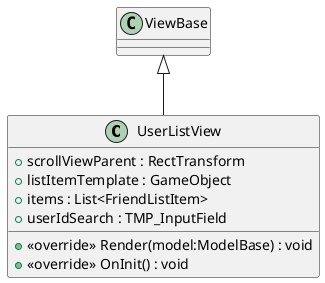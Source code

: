 @startuml
class UserListView {
    + scrollViewParent : RectTransform
    + listItemTemplate : GameObject
    + items : List<FriendListItem>
    + userIdSearch : TMP_InputField
    + <<override>> Render(model:ModelBase) : void
    + <<override>> OnInit() : void
}
ViewBase <|-- UserListView
@enduml
